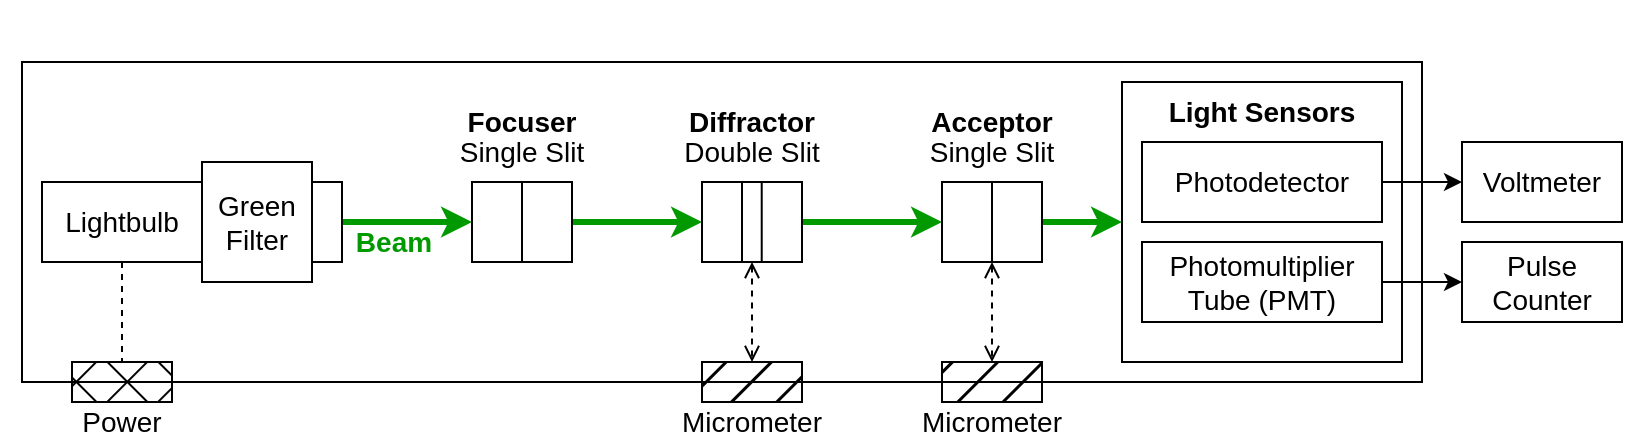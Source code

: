 <mxfile version="21.6.8" type="device">
  <diagram name="Page-1" id="0Mzs3-tPLAGWxc81fpFT">
    <mxGraphModel dx="863" dy="505" grid="1" gridSize="10" guides="1" tooltips="1" connect="1" arrows="1" fold="1" page="1" pageScale="1" pageWidth="850" pageHeight="1100" math="0" shadow="0">
      <root>
        <mxCell id="0" />
        <mxCell id="1" parent="0" />
        <mxCell id="L_lMy7c_z-V6QW-YLCKA-1" value="" style="rounded=0;whiteSpace=wrap;html=1;strokeColor=#FFFFFF;fontSize=14;" parent="1" vertex="1">
          <mxGeometry x="70" y="70" width="820" height="220" as="geometry" />
        </mxCell>
        <mxCell id="k8wBBOusiUHincK8ZqGi-62" value="" style="rounded=0;whiteSpace=wrap;html=1;fillColor=none;fontSize=14;" parent="1" vertex="1">
          <mxGeometry x="80" y="100" width="700" height="160" as="geometry" />
        </mxCell>
        <mxCell id="k8wBBOusiUHincK8ZqGi-60" value="Light Sensors" style="rounded=0;whiteSpace=wrap;html=1;fontStyle=1;verticalAlign=top;fontSize=14;" parent="1" vertex="1">
          <mxGeometry x="630" y="110" width="140" height="140" as="geometry" />
        </mxCell>
        <mxCell id="k8wBBOusiUHincK8ZqGi-43" value="" style="endArrow=classic;html=1;rounded=0;exitX=1;exitY=0.5;exitDx=0;exitDy=0;entryX=0;entryY=0.5;entryDx=0;entryDy=0;fillColor=#e3c800;strokeColor=#009900;strokeWidth=3;fontSize=14;" parent="1" source="k8wBBOusiUHincK8ZqGi-7" target="k8wBBOusiUHincK8ZqGi-10" edge="1">
          <mxGeometry width="50" height="50" relative="1" as="geometry">
            <mxPoint x="255" y="180" as="sourcePoint" />
            <mxPoint x="390" y="190" as="targetPoint" />
          </mxGeometry>
        </mxCell>
        <mxCell id="k8wBBOusiUHincK8ZqGi-44" value="" style="endArrow=classic;html=1;rounded=0;exitX=1;exitY=0.5;exitDx=0;exitDy=0;fillColor=#e3c800;strokeColor=#009900;strokeWidth=3;entryX=0;entryY=0.5;entryDx=0;entryDy=0;fontSize=14;" parent="1" source="k8wBBOusiUHincK8ZqGi-10" target="k8wBBOusiUHincK8ZqGi-22" edge="1">
          <mxGeometry width="50" height="50" relative="1" as="geometry">
            <mxPoint x="265" y="190" as="sourcePoint" />
            <mxPoint x="410" y="180" as="targetPoint" />
          </mxGeometry>
        </mxCell>
        <mxCell id="k8wBBOusiUHincK8ZqGi-46" value="" style="endArrow=classic;html=1;rounded=0;exitX=1;exitY=0.5;exitDx=0;exitDy=0;entryX=0;entryY=0.5;entryDx=0;entryDy=0;fillColor=#e3c800;strokeColor=#009900;strokeWidth=3;fontSize=14;" parent="1" source="k8wBBOusiUHincK8ZqGi-22" target="k8wBBOusiUHincK8ZqGi-30" edge="1">
          <mxGeometry width="50" height="50" relative="1" as="geometry">
            <mxPoint x="480" y="180" as="sourcePoint" />
            <mxPoint x="640" y="179.66" as="targetPoint" />
          </mxGeometry>
        </mxCell>
        <mxCell id="k8wBBOusiUHincK8ZqGi-48" value="" style="endArrow=classic;html=1;rounded=0;exitX=1;exitY=0.5;exitDx=0;exitDy=0;entryX=0;entryY=0.5;entryDx=0;entryDy=0;fillColor=#e3c800;strokeColor=#009900;strokeWidth=3;fontSize=14;" parent="1" source="k8wBBOusiUHincK8ZqGi-30" target="k8wBBOusiUHincK8ZqGi-60" edge="1">
          <mxGeometry width="50" height="50" relative="1" as="geometry">
            <mxPoint x="690" y="179.58" as="sourcePoint" />
            <mxPoint x="735" y="179.58" as="targetPoint" />
          </mxGeometry>
        </mxCell>
        <mxCell id="k8wBBOusiUHincK8ZqGi-58" value="Photodetector" style="rounded=0;whiteSpace=wrap;html=1;fontSize=14;" parent="1" vertex="1">
          <mxGeometry x="640" y="140" width="120" height="40" as="geometry" />
        </mxCell>
        <mxCell id="k8wBBOusiUHincK8ZqGi-59" value="Photomultiplier Tube (PMT)" style="rounded=0;whiteSpace=wrap;html=1;fontSize=14;" parent="1" vertex="1">
          <mxGeometry x="640" y="190" width="120" height="40" as="geometry" />
        </mxCell>
        <mxCell id="k8wBBOusiUHincK8ZqGi-64" value="Voltmeter" style="rounded=0;whiteSpace=wrap;html=1;fontSize=14;" parent="1" vertex="1">
          <mxGeometry x="800" y="140" width="80" height="40" as="geometry" />
        </mxCell>
        <mxCell id="k8wBBOusiUHincK8ZqGi-65" value="Pulse &lt;br style=&quot;font-size: 14px;&quot;&gt;Counter" style="rounded=0;whiteSpace=wrap;html=1;fontSize=14;" parent="1" vertex="1">
          <mxGeometry x="800" y="190" width="80" height="40" as="geometry" />
        </mxCell>
        <mxCell id="k8wBBOusiUHincK8ZqGi-74" value="Beam" style="text;html=1;strokeColor=none;fillColor=none;align=center;verticalAlign=middle;whiteSpace=wrap;rounded=0;fontColor=#009900;fontStyle=1;fontSize=14;" parent="1" vertex="1">
          <mxGeometry x="236" y="180" width="60" height="20" as="geometry" />
        </mxCell>
        <mxCell id="7uWn7YzSxnhIrXx9jAeX-2" value="" style="rounded=0;whiteSpace=wrap;html=1;fillStyle=hatch;fillColor=#000000;fontSize=14;" parent="1" vertex="1">
          <mxGeometry x="540" y="250" width="50" height="20" as="geometry" />
        </mxCell>
        <mxCell id="7uWn7YzSxnhIrXx9jAeX-3" value="" style="rounded=0;whiteSpace=wrap;html=1;fillStyle=hatch;fillColor=#000000;fontSize=14;" parent="1" vertex="1">
          <mxGeometry x="420" y="250" width="50" height="20" as="geometry" />
        </mxCell>
        <mxCell id="7uWn7YzSxnhIrXx9jAeX-4" value="" style="endArrow=open;html=1;rounded=0;entryX=0.5;entryY=0;entryDx=0;entryDy=0;exitX=0.5;exitY=1;exitDx=0;exitDy=0;dashed=1;fontSize=14;startArrow=open;startFill=0;endFill=0;" parent="1" source="k8wBBOusiUHincK8ZqGi-22" target="7uWn7YzSxnhIrXx9jAeX-3" edge="1">
          <mxGeometry width="50" height="50" relative="1" as="geometry">
            <mxPoint x="400" y="340" as="sourcePoint" />
            <mxPoint x="450" y="290" as="targetPoint" />
          </mxGeometry>
        </mxCell>
        <mxCell id="7uWn7YzSxnhIrXx9jAeX-5" value="" style="endArrow=open;html=1;rounded=0;entryX=0.5;entryY=0;entryDx=0;entryDy=0;exitX=0.5;exitY=1;exitDx=0;exitDy=0;dashed=1;fontSize=14;strokeWidth=1;startArrow=open;startFill=0;endFill=0;" parent="1" source="k8wBBOusiUHincK8ZqGi-30" target="7uWn7YzSxnhIrXx9jAeX-2" edge="1">
          <mxGeometry width="50" height="50" relative="1" as="geometry">
            <mxPoint x="455" y="270" as="sourcePoint" />
            <mxPoint x="455" y="280" as="targetPoint" />
          </mxGeometry>
        </mxCell>
        <mxCell id="7uWn7YzSxnhIrXx9jAeX-6" value="Micrometer" style="text;html=1;strokeColor=none;fillColor=none;align=center;verticalAlign=middle;whiteSpace=wrap;rounded=0;fontSize=14;" parent="1" vertex="1">
          <mxGeometry x="535" y="270" width="60" height="20" as="geometry" />
        </mxCell>
        <mxCell id="7uWn7YzSxnhIrXx9jAeX-7" value="Micrometer" style="text;html=1;strokeColor=none;fillColor=none;align=center;verticalAlign=middle;whiteSpace=wrap;rounded=0;fontSize=14;" parent="1" vertex="1">
          <mxGeometry x="415" y="270" width="60" height="20" as="geometry" />
        </mxCell>
        <mxCell id="7uWn7YzSxnhIrXx9jAeX-12" value="" style="rounded=0;whiteSpace=wrap;html=1;fillStyle=cross-hatch;fillColor=#000000;glass=0;shadow=0;fontSize=14;" parent="1" vertex="1">
          <mxGeometry x="105" y="250" width="50" height="20" as="geometry" />
        </mxCell>
        <mxCell id="7uWn7YzSxnhIrXx9jAeX-13" value="" style="endArrow=none;html=1;rounded=0;entryX=0.5;entryY=0;entryDx=0;entryDy=0;dashed=1;exitX=0.5;exitY=1;exitDx=0;exitDy=0;fontSize=14;" parent="1" source="k8wBBOusiUHincK8ZqGi-3" target="7uWn7YzSxnhIrXx9jAeX-12" edge="1">
          <mxGeometry width="50" height="50" relative="1" as="geometry">
            <mxPoint x="182.5" y="200" as="sourcePoint" />
            <mxPoint x="52.5" y="280" as="targetPoint" />
          </mxGeometry>
        </mxCell>
        <mxCell id="7uWn7YzSxnhIrXx9jAeX-14" value="Power" style="text;html=1;strokeColor=none;fillColor=none;align=center;verticalAlign=middle;whiteSpace=wrap;rounded=0;fontSize=14;" parent="1" vertex="1">
          <mxGeometry x="100" y="270" width="60" height="20" as="geometry" />
        </mxCell>
        <mxCell id="kxx0QmiQLAeZf5HbuLNh-1" value="" style="endArrow=classic;html=1;rounded=0;exitX=1;exitY=0.5;exitDx=0;exitDy=0;entryX=0;entryY=0.5;entryDx=0;entryDy=0;fontSize=14;" parent="1" source="k8wBBOusiUHincK8ZqGi-58" target="k8wBBOusiUHincK8ZqGi-64" edge="1">
          <mxGeometry width="50" height="50" relative="1" as="geometry">
            <mxPoint x="740" y="230" as="sourcePoint" />
            <mxPoint x="790" y="180" as="targetPoint" />
          </mxGeometry>
        </mxCell>
        <mxCell id="kxx0QmiQLAeZf5HbuLNh-2" value="" style="endArrow=classic;html=1;rounded=0;exitX=1;exitY=0.5;exitDx=0;exitDy=0;entryX=0;entryY=0.5;entryDx=0;entryDy=0;fontSize=14;" parent="1" source="k8wBBOusiUHincK8ZqGi-59" target="k8wBBOusiUHincK8ZqGi-65" edge="1">
          <mxGeometry width="50" height="50" relative="1" as="geometry">
            <mxPoint x="770" y="160" as="sourcePoint" />
            <mxPoint x="820" y="160" as="targetPoint" />
          </mxGeometry>
        </mxCell>
        <mxCell id="k8wBBOusiUHincK8ZqGi-21" value="" style="group;fontSize=14;" parent="1" vertex="1" connectable="0">
          <mxGeometry x="430" y="160" width="40" height="40" as="geometry" />
        </mxCell>
        <mxCell id="k8wBBOusiUHincK8ZqGi-22" value="" style="rounded=0;whiteSpace=wrap;html=1;fontSize=14;" parent="k8wBBOusiUHincK8ZqGi-21" vertex="1">
          <mxGeometry x="-10" width="50" height="40" as="geometry" />
        </mxCell>
        <mxCell id="k8wBBOusiUHincK8ZqGi-23" value="" style="endArrow=none;html=1;rounded=0;entryX=0.5;entryY=0;entryDx=0;entryDy=0;fontSize=14;" parent="k8wBBOusiUHincK8ZqGi-21" edge="1">
          <mxGeometry width="50" height="50" relative="1" as="geometry">
            <mxPoint x="10" y="40" as="sourcePoint" />
            <mxPoint x="10" as="targetPoint" />
          </mxGeometry>
        </mxCell>
        <mxCell id="k8wBBOusiUHincK8ZqGi-24" value="" style="endArrow=none;html=1;rounded=0;entryX=0.5;entryY=0;entryDx=0;entryDy=0;fontSize=14;" parent="k8wBBOusiUHincK8ZqGi-21" edge="1">
          <mxGeometry width="50" height="50" relative="1" as="geometry">
            <mxPoint x="19.86" y="40" as="sourcePoint" />
            <mxPoint x="19.86" as="targetPoint" />
          </mxGeometry>
        </mxCell>
        <mxCell id="k8wBBOusiUHincK8ZqGi-53" value="Double Slit" style="text;html=1;strokeColor=none;fillColor=none;align=center;verticalAlign=middle;whiteSpace=wrap;rounded=0;fontStyle=0;fontSize=14;" parent="1" vertex="1">
          <mxGeometry x="405" y="130" width="80" height="30" as="geometry" />
        </mxCell>
        <mxCell id="k8wBBOusiUHincK8ZqGi-13" value="" style="group;fontStyle=1;fontSize=14;" parent="1" vertex="1" connectable="0">
          <mxGeometry x="305" y="160" width="50" height="40" as="geometry" />
        </mxCell>
        <mxCell id="k8wBBOusiUHincK8ZqGi-10" value="" style="rounded=0;whiteSpace=wrap;html=1;fontSize=14;" parent="k8wBBOusiUHincK8ZqGi-13" vertex="1">
          <mxGeometry width="50" height="40" as="geometry" />
        </mxCell>
        <mxCell id="k8wBBOusiUHincK8ZqGi-12" value="" style="endArrow=none;html=1;rounded=0;entryX=0.5;entryY=0;entryDx=0;entryDy=0;fontSize=14;" parent="k8wBBOusiUHincK8ZqGi-13" target="k8wBBOusiUHincK8ZqGi-10" edge="1">
          <mxGeometry width="50" height="50" relative="1" as="geometry">
            <mxPoint x="25" y="40" as="sourcePoint" />
            <mxPoint x="62.5" y="60" as="targetPoint" />
          </mxGeometry>
        </mxCell>
        <mxCell id="k8wBBOusiUHincK8ZqGi-50" value="Single Slit" style="text;html=1;strokeColor=none;fillColor=none;align=center;verticalAlign=middle;whiteSpace=wrap;rounded=0;fontStyle=0;fontSize=14;" parent="1" vertex="1">
          <mxGeometry x="295" y="130" width="70" height="30" as="geometry" />
        </mxCell>
        <mxCell id="k8wBBOusiUHincK8ZqGi-29" value="" style="group;fontStyle=1;fontSize=14;" parent="1" vertex="1" connectable="0">
          <mxGeometry x="550" y="160" width="50" height="40" as="geometry" />
        </mxCell>
        <mxCell id="k8wBBOusiUHincK8ZqGi-30" value="" style="rounded=0;whiteSpace=wrap;html=1;fontSize=14;" parent="k8wBBOusiUHincK8ZqGi-29" vertex="1">
          <mxGeometry x="-10" width="50" height="40" as="geometry" />
        </mxCell>
        <mxCell id="k8wBBOusiUHincK8ZqGi-31" value="" style="endArrow=none;html=1;rounded=0;entryX=0.5;entryY=0;entryDx=0;entryDy=0;fontSize=14;" parent="k8wBBOusiUHincK8ZqGi-29" target="k8wBBOusiUHincK8ZqGi-30" edge="1">
          <mxGeometry width="50" height="50" relative="1" as="geometry">
            <mxPoint x="15" y="40" as="sourcePoint" />
            <mxPoint x="52.5" y="60" as="targetPoint" />
          </mxGeometry>
        </mxCell>
        <mxCell id="k8wBBOusiUHincK8ZqGi-51" value="Single Slit" style="text;html=1;strokeColor=none;fillColor=none;align=center;verticalAlign=middle;whiteSpace=wrap;rounded=0;fontStyle=0;fontSize=14;" parent="1" vertex="1">
          <mxGeometry x="530" y="130" width="70" height="30" as="geometry" />
        </mxCell>
        <mxCell id="k8wBBOusiUHincK8ZqGi-3" value="Lightbulb" style="rounded=0;whiteSpace=wrap;html=1;fontStyle=0;fontSize=14;" parent="1" vertex="1">
          <mxGeometry x="90" y="160" width="80" height="40" as="geometry" />
        </mxCell>
        <mxCell id="k8wBBOusiUHincK8ZqGi-6" value="Green&lt;br style=&quot;font-size: 14px;&quot;&gt;Filter" style="rounded=0;whiteSpace=wrap;html=1;fontStyle=0;fontSize=14;" parent="1" vertex="1">
          <mxGeometry x="170" y="150" width="55" height="60" as="geometry" />
        </mxCell>
        <mxCell id="k8wBBOusiUHincK8ZqGi-7" value="" style="rounded=0;whiteSpace=wrap;html=1;fontStyle=1;fontSize=14;" parent="1" vertex="1">
          <mxGeometry x="225" y="160" width="15" height="40" as="geometry" />
        </mxCell>
        <mxCell id="Oe6ME4dC-6dGh1fDPd8P-5" value="Focuser" style="text;html=1;strokeColor=none;fillColor=none;align=center;verticalAlign=middle;whiteSpace=wrap;rounded=0;fontSize=14;fontStyle=1" vertex="1" parent="1">
          <mxGeometry x="300" y="120" width="60" height="20" as="geometry" />
        </mxCell>
        <mxCell id="Oe6ME4dC-6dGh1fDPd8P-8" value="Diffractor" style="text;html=1;strokeColor=none;fillColor=none;align=center;verticalAlign=middle;whiteSpace=wrap;rounded=0;fontSize=14;fontStyle=1" vertex="1" parent="1">
          <mxGeometry x="415" y="120" width="60" height="20" as="geometry" />
        </mxCell>
        <mxCell id="Oe6ME4dC-6dGh1fDPd8P-9" value="Acceptor" style="text;html=1;strokeColor=none;fillColor=none;align=center;verticalAlign=middle;whiteSpace=wrap;rounded=0;fontStyle=1;fontSize=14;" vertex="1" parent="1">
          <mxGeometry x="535" y="120" width="60" height="20" as="geometry" />
        </mxCell>
      </root>
    </mxGraphModel>
  </diagram>
</mxfile>
